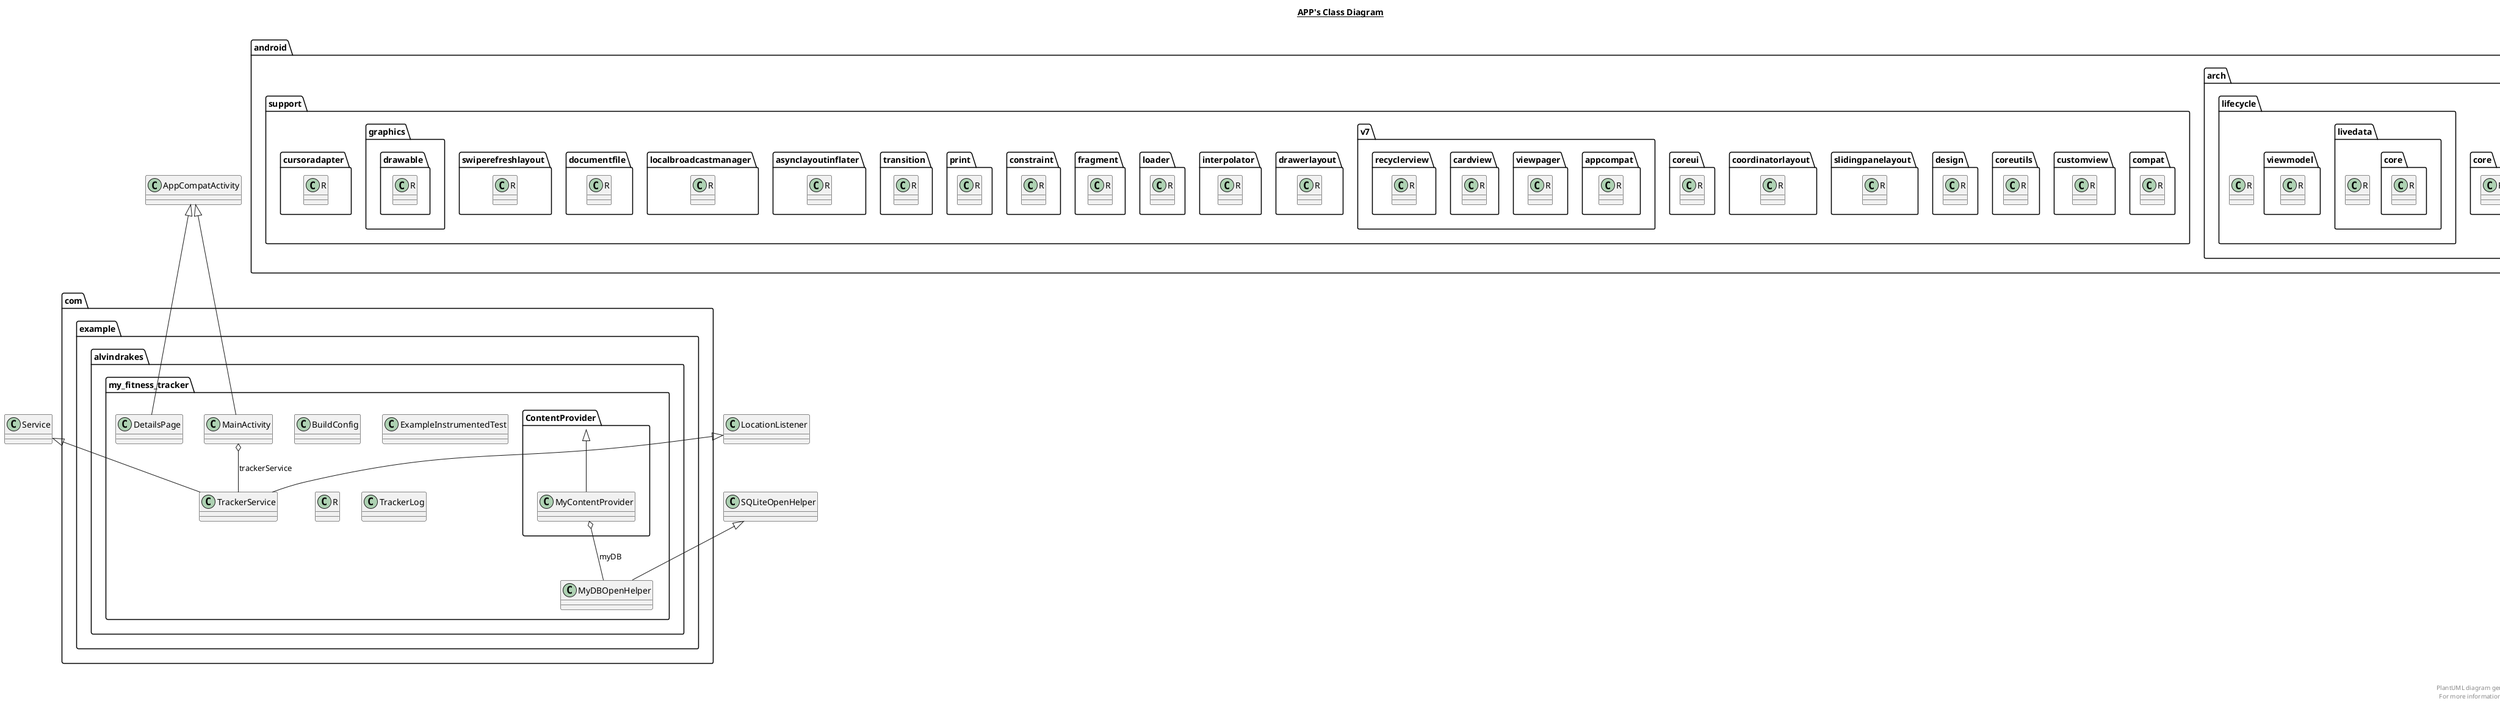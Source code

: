 @startuml

title __APP's Class Diagram__\n

  package com.example.alvindrakes.my_fitness_tracker {
    class BuildConfig {
    }
  }
  

  package com.example.alvindrakes.my_fitness_tracker {
    class DetailsPage {
    }
  }
  

  package com.example.alvindrakes.my_fitness_tracker {
    class ExampleInstrumentedTest {
    }
  }
  

  package com.example.alvindrakes.my_fitness_tracker {
    class MainActivity {
    }
  }
  

  package com.example.alvindrakes.my_fitness_tracker {
    package com.example.alvindrakes.my_fitness_tracker.ContentProvider {
      class MyContentProvider {
      }
    }
  }
  

  package com.example.alvindrakes.my_fitness_tracker {
    class MyDBOpenHelper {
    }
  }
  

  package android.arch.core {
    class R {
    }
  }
  

  package androidx.versionedparcelable {
    class R {
    }
  }
  

  package android.arch.lifecycle {
    package android.arch.lifecycle.livedata {
      class R {
      }
    }
  }
  

  package android.arch.lifecycle {
    package android.arch.lifecycle.viewmodel {
      class R {
      }
    }
  }
  

  package android.support.compat {
    class R {
    }
  }
  

  package android.support.customview {
    class R {
    }
  }
  

  package android.support.coreutils {
    class R {
    }
  }
  

  package android.support.design {
    class R {
    }
  }
  

  package android.support.slidingpanelayout {
    class R {
    }
  }
  

  package android.support.coordinatorlayout {
    class R {
    }
  }
  

  package android.support.coreui {
    class R {
    }
  }
  

  package android.support.v7.appcompat {
    class R {
    }
  }
  

  package android.arch.lifecycle {
    package android.arch.lifecycle.livedata {
      package android.arch.lifecycle.livedata.core {
        class R {
        }
      }
    }
  }
  

  package android.support.drawerlayout {
    class R {
    }
  }
  

  package android.support.interpolator {
    class R {
    }
  }
  

  package android.support.loader {
    class R {
    }
  }
  

  package android.support.fragment {
    class R {
    }
  }
  

  package android.support.constraint {
    class R {
    }
  }
  

  package android.support.v7.viewpager {
    class R {
    }
  }
  

  package android.support.print {
    class R {
    }
  }
  

  package android.support.v7.cardview {
    class R {
    }
  }
  

  package android.support.transition {
    class R {
    }
  }
  

  package com.example.alvindrakes.my_fitness_tracker {
    class R {
    }
  }
  

  package android.support.asynclayoutinflater {
    class R {
    }
  }
  

  package android.support.localbroadcastmanager {
    class R {
    }
  }
  

  package android.support.documentfile {
    class R {
    }
  }
  

  package android.support.v7.recyclerview {
    class R {
    }
  }
  

  package android.support.swiperefreshlayout {
    class R {
    }
  }
  

  package android.support.graphics.drawable {
    class R {
    }
  }
  

  package android.arch.lifecycle {
    class R {
    }
  }
  

  package android.support.cursoradapter {
    class R {
    }
  }
  

  package com.example.alvindrakes.my_fitness_tracker {
    class TrackerLog {
    }
  }
  

  package com.example.alvindrakes.my_fitness_tracker {
    class TrackerService {
    }
  }
  

  DetailsPage -up-|> AppCompatActivity
  MainActivity -up-|> AppCompatActivity
  MainActivity o-- TrackerService : trackerService
  MyContentProvider -up-|> ContentProvider
  MyContentProvider o-- MyDBOpenHelper : myDB
  MyDBOpenHelper -up-|> SQLiteOpenHelper
  TrackerService -up-|> LocationListener
  TrackerService -up-|> Service


right footer


PlantUML diagram generated by SketchIt! (https://bitbucket.org/pmesmeur/sketch.it)
For more information about this tool, please contact philippe.mesmeur@gmail.com
endfooter

@enduml
